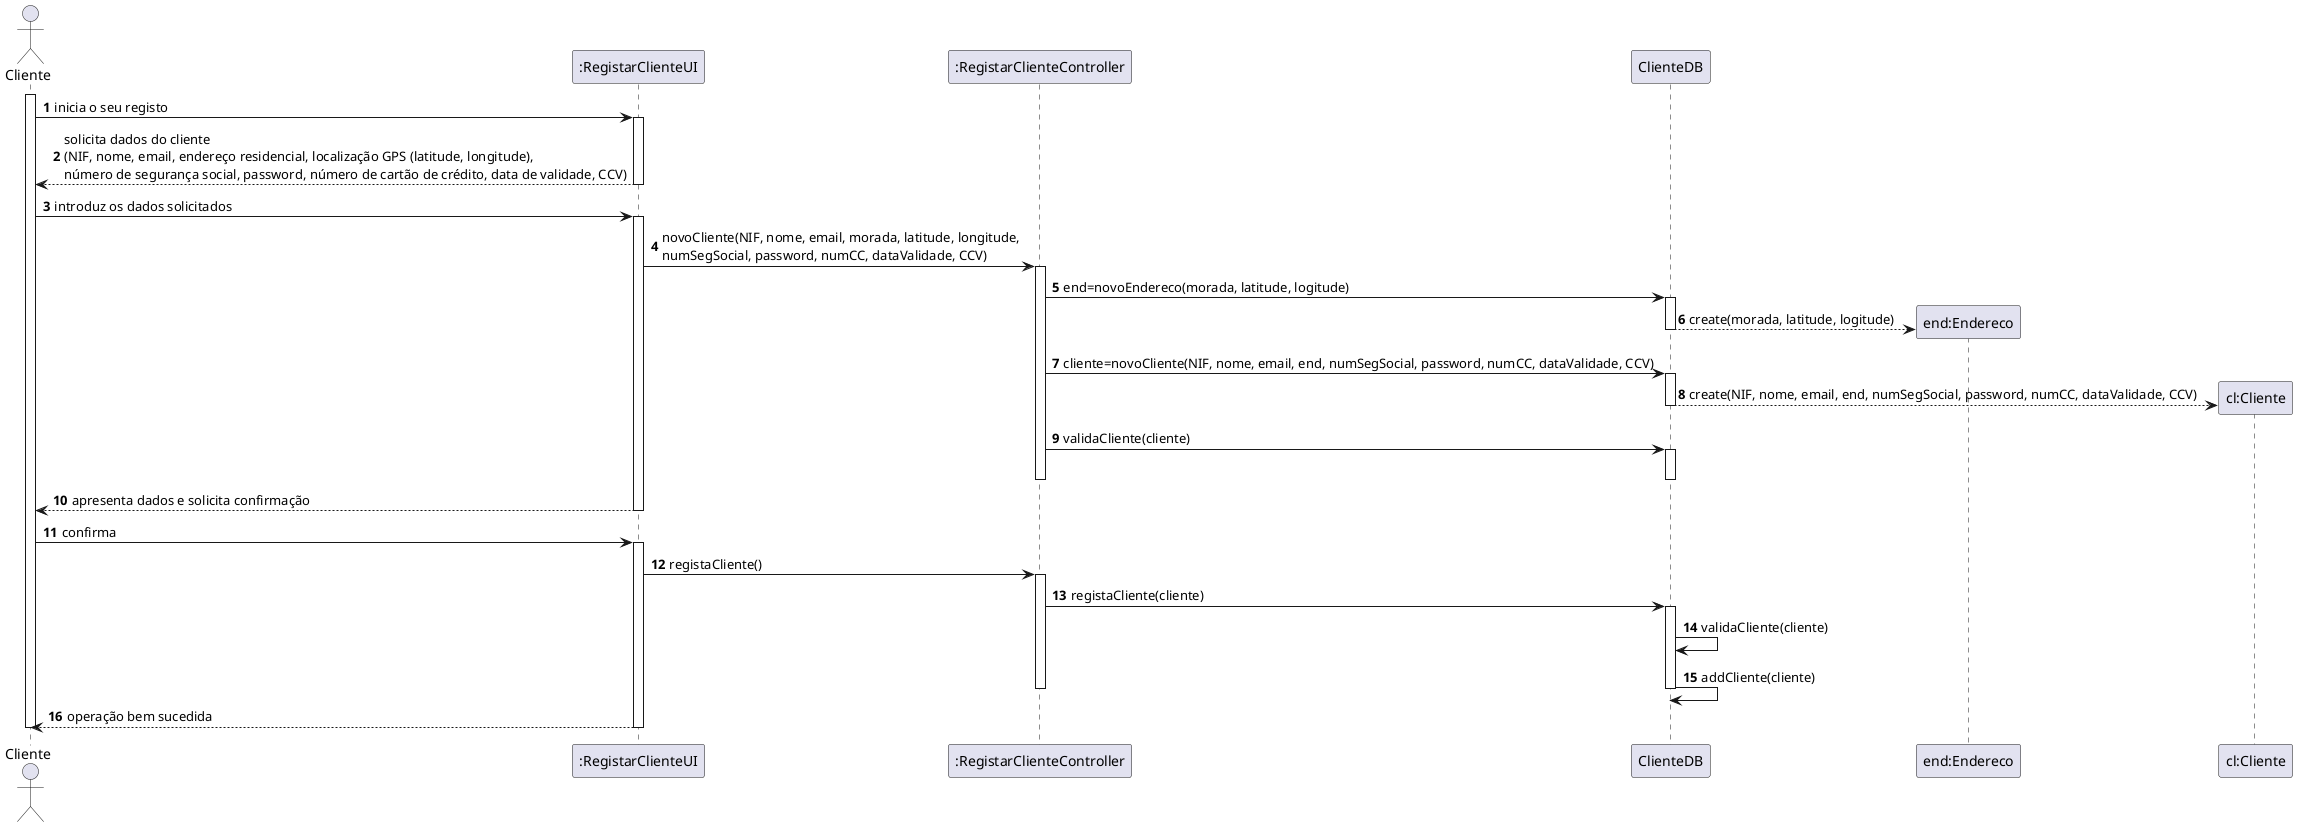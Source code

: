 @startuml
autonumber
actor "Cliente" as ADM

participant ":RegistarClienteUI" as UI
participant ":RegistarClienteController" as CTRL
participant "ClienteDB" as DB
participant "end:Endereco" as END
participant "cl:Cliente" as CLIENTE

activate ADM
ADM -> UI : inicia o seu registo
activate UI
UI --> ADM : solicita dados do cliente \n(NIF, nome, email, endereço residencial, localização GPS (latitude, longitude), \nnúmero de segurança social, password, número de cartão de crédito, data de validade, CCV)
deactivate UI

ADM -> UI : introduz os dados solicitados
activate UI
UI -> CTRL : novoCliente(NIF, nome, email, morada, latitude, longitude, \nnumSegSocial, password, numCC, dataValidade, CCV)
activate CTRL

CTRL -> DB: end=novoEndereco(morada, latitude, logitude)
activate DB
DB --> END ** : create(morada, latitude, logitude)
deactivate DB

CTRL -> DB: cliente=novoCliente(NIF, nome, email, end, numSegSocial, password, numCC, dataValidade, CCV)
activate DB
DB --> CLIENTE ** : create(NIF, nome, email, end, numSegSocial, password, numCC, dataValidade, CCV)
deactivate DB

CTRL -> DB: validaCliente(cliente)
activate DB
deactivate DB

deactivate CTRL
UI --> ADM : apresenta dados e solicita confirmação
deactivate UI

ADM -> UI : confirma
activate UI

UI -> CTRL: registaCliente()
activate CTRL
CTRL ->DB: registaCliente(cliente)
activate DB
DB -> DB: validaCliente(cliente)
DB -> DB: addCliente(cliente)

deactivate DB
deactivate CTRL

UI --> ADM : operação bem sucedida
deactivate UI

deactivate ADM

@enduml
